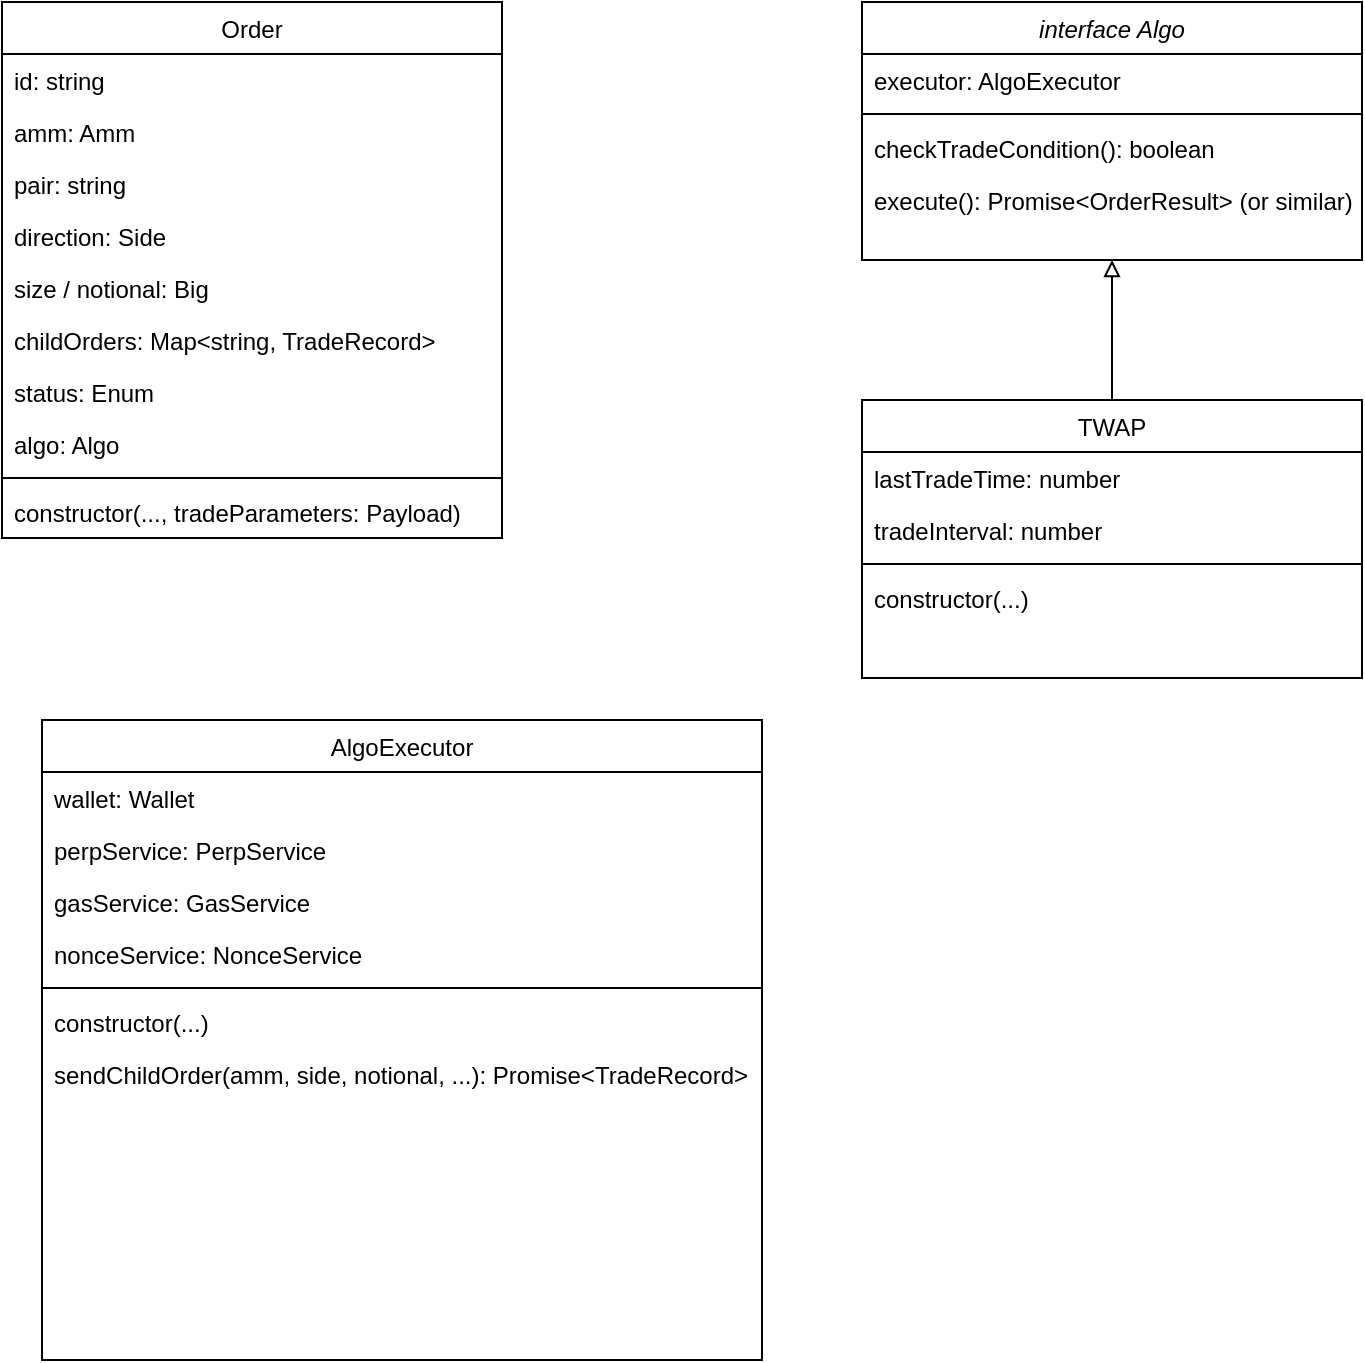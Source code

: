 <mxfile version="15.1.4" type="github">
  <diagram id="C5RBs43oDa-KdzZeNtuy" name="Page-1">
    <mxGraphModel dx="1422" dy="762" grid="1" gridSize="10" guides="1" tooltips="1" connect="1" arrows="1" fold="1" page="1" pageScale="1" pageWidth="827" pageHeight="1169" math="0" shadow="0">
      <root>
        <mxCell id="WIyWlLk6GJQsqaUBKTNV-0" />
        <mxCell id="WIyWlLk6GJQsqaUBKTNV-1" parent="WIyWlLk6GJQsqaUBKTNV-0" />
        <mxCell id="zkfFHV4jXpPFQw0GAbJ--0" value="Order" style="swimlane;fontStyle=0;align=center;verticalAlign=top;childLayout=stackLayout;horizontal=1;startSize=26;horizontalStack=0;resizeParent=1;resizeLast=0;collapsible=1;marginBottom=0;rounded=0;shadow=0;strokeWidth=1;" parent="WIyWlLk6GJQsqaUBKTNV-1" vertex="1">
          <mxGeometry x="40" y="81" width="250" height="268" as="geometry">
            <mxRectangle x="230" y="140" width="160" height="26" as="alternateBounds" />
          </mxGeometry>
        </mxCell>
        <mxCell id="zkfFHV4jXpPFQw0GAbJ--1" value="id: string" style="text;align=left;verticalAlign=top;spacingLeft=4;spacingRight=4;overflow=hidden;rotatable=0;points=[[0,0.5],[1,0.5]];portConstraint=eastwest;" parent="zkfFHV4jXpPFQw0GAbJ--0" vertex="1">
          <mxGeometry y="26" width="250" height="26" as="geometry" />
        </mxCell>
        <mxCell id="zkfFHV4jXpPFQw0GAbJ--2" value="amm: Amm" style="text;align=left;verticalAlign=top;spacingLeft=4;spacingRight=4;overflow=hidden;rotatable=0;points=[[0,0.5],[1,0.5]];portConstraint=eastwest;rounded=0;shadow=0;html=0;" parent="zkfFHV4jXpPFQw0GAbJ--0" vertex="1">
          <mxGeometry y="52" width="250" height="26" as="geometry" />
        </mxCell>
        <mxCell id="zkfFHV4jXpPFQw0GAbJ--3" value="pair: string" style="text;align=left;verticalAlign=top;spacingLeft=4;spacingRight=4;overflow=hidden;rotatable=0;points=[[0,0.5],[1,0.5]];portConstraint=eastwest;rounded=0;shadow=0;html=0;" parent="zkfFHV4jXpPFQw0GAbJ--0" vertex="1">
          <mxGeometry y="78" width="250" height="26" as="geometry" />
        </mxCell>
        <mxCell id="Do8o6o0r0_JWC6nPrM_O-4" value="direction: Side" style="text;align=left;verticalAlign=top;spacingLeft=4;spacingRight=4;overflow=hidden;rotatable=0;points=[[0,0.5],[1,0.5]];portConstraint=eastwest;rounded=0;shadow=0;html=0;" parent="zkfFHV4jXpPFQw0GAbJ--0" vertex="1">
          <mxGeometry y="104" width="250" height="26" as="geometry" />
        </mxCell>
        <mxCell id="Do8o6o0r0_JWC6nPrM_O-0" value="size / notional: Big" style="text;align=left;verticalAlign=top;spacingLeft=4;spacingRight=4;overflow=hidden;rotatable=0;points=[[0,0.5],[1,0.5]];portConstraint=eastwest;rounded=0;shadow=0;html=0;" parent="zkfFHV4jXpPFQw0GAbJ--0" vertex="1">
          <mxGeometry y="130" width="250" height="26" as="geometry" />
        </mxCell>
        <mxCell id="Do8o6o0r0_JWC6nPrM_O-2" value="childOrders: Map&lt;string, TradeRecord&gt;" style="text;align=left;verticalAlign=top;spacingLeft=4;spacingRight=4;overflow=hidden;rotatable=0;points=[[0,0.5],[1,0.5]];portConstraint=eastwest;rounded=0;shadow=0;html=0;" parent="zkfFHV4jXpPFQw0GAbJ--0" vertex="1">
          <mxGeometry y="156" width="250" height="26" as="geometry" />
        </mxCell>
        <mxCell id="Do8o6o0r0_JWC6nPrM_O-3" value="status: Enum" style="text;align=left;verticalAlign=top;spacingLeft=4;spacingRight=4;overflow=hidden;rotatable=0;points=[[0,0.5],[1,0.5]];portConstraint=eastwest;rounded=0;shadow=0;html=0;" parent="zkfFHV4jXpPFQw0GAbJ--0" vertex="1">
          <mxGeometry y="182" width="250" height="26" as="geometry" />
        </mxCell>
        <mxCell id="Do8o6o0r0_JWC6nPrM_O-1" value="algo: Algo" style="text;align=left;verticalAlign=top;spacingLeft=4;spacingRight=4;overflow=hidden;rotatable=0;points=[[0,0.5],[1,0.5]];portConstraint=eastwest;rounded=0;shadow=0;html=0;" parent="zkfFHV4jXpPFQw0GAbJ--0" vertex="1">
          <mxGeometry y="208" width="250" height="26" as="geometry" />
        </mxCell>
        <mxCell id="zkfFHV4jXpPFQw0GAbJ--4" value="" style="line;html=1;strokeWidth=1;align=left;verticalAlign=middle;spacingTop=-1;spacingLeft=3;spacingRight=3;rotatable=0;labelPosition=right;points=[];portConstraint=eastwest;" parent="zkfFHV4jXpPFQw0GAbJ--0" vertex="1">
          <mxGeometry y="234" width="250" height="8" as="geometry" />
        </mxCell>
        <mxCell id="Do8o6o0r0_JWC6nPrM_O-18" value="constructor(..., tradeParameters: Payload)" style="text;align=left;verticalAlign=top;spacingLeft=4;spacingRight=4;overflow=hidden;rotatable=0;points=[[0,0.5],[1,0.5]];portConstraint=eastwest;rounded=0;shadow=0;html=0;" parent="zkfFHV4jXpPFQw0GAbJ--0" vertex="1">
          <mxGeometry y="242" width="250" height="26" as="geometry" />
        </mxCell>
        <mxCell id="pmTCPnABv33QQTrbROxs-3" value="" style="edgeStyle=orthogonalEdgeStyle;rounded=0;orthogonalLoop=1;jettySize=auto;html=1;endArrow=block;endFill=0;exitX=0.5;exitY=0;exitDx=0;exitDy=0;" edge="1" parent="WIyWlLk6GJQsqaUBKTNV-1" source="Do8o6o0r0_JWC6nPrM_O-19" target="Do8o6o0r0_JWC6nPrM_O-5">
          <mxGeometry relative="1" as="geometry">
            <mxPoint x="595" y="280" as="sourcePoint" />
          </mxGeometry>
        </mxCell>
        <mxCell id="Do8o6o0r0_JWC6nPrM_O-5" value="interface Algo" style="swimlane;fontStyle=2;align=center;verticalAlign=top;childLayout=stackLayout;horizontal=1;startSize=26;horizontalStack=0;resizeParent=1;resizeLast=0;collapsible=1;marginBottom=0;rounded=0;shadow=0;strokeWidth=1;" parent="WIyWlLk6GJQsqaUBKTNV-1" vertex="1">
          <mxGeometry x="470" y="81" width="250" height="129" as="geometry">
            <mxRectangle x="230" y="140" width="160" height="26" as="alternateBounds" />
          </mxGeometry>
        </mxCell>
        <mxCell id="Do8o6o0r0_JWC6nPrM_O-13" value="executor: AlgoExecutor" style="text;align=left;verticalAlign=top;spacingLeft=4;spacingRight=4;overflow=hidden;rotatable=0;points=[[0,0.5],[1,0.5]];portConstraint=eastwest;rounded=0;shadow=0;html=0;" parent="Do8o6o0r0_JWC6nPrM_O-5" vertex="1">
          <mxGeometry y="26" width="250" height="26" as="geometry" />
        </mxCell>
        <mxCell id="Do8o6o0r0_JWC6nPrM_O-14" value="" style="line;html=1;strokeWidth=1;align=left;verticalAlign=middle;spacingTop=-1;spacingLeft=3;spacingRight=3;rotatable=0;labelPosition=right;points=[];portConstraint=eastwest;" parent="Do8o6o0r0_JWC6nPrM_O-5" vertex="1">
          <mxGeometry y="52" width="250" height="8" as="geometry" />
        </mxCell>
        <mxCell id="Do8o6o0r0_JWC6nPrM_O-15" value="checkTradeCondition(): boolean" style="text;align=left;verticalAlign=top;spacingLeft=4;spacingRight=4;overflow=hidden;rotatable=0;points=[[0,0.5],[1,0.5]];portConstraint=eastwest;rounded=0;shadow=0;html=0;" parent="Do8o6o0r0_JWC6nPrM_O-5" vertex="1">
          <mxGeometry y="60" width="250" height="26" as="geometry" />
        </mxCell>
        <mxCell id="Do8o6o0r0_JWC6nPrM_O-16" value="execute(): Promise&lt;OrderResult&gt; (or similar)" style="text;align=left;verticalAlign=top;spacingLeft=4;spacingRight=4;overflow=hidden;rotatable=0;points=[[0,0.5],[1,0.5]];portConstraint=eastwest;rounded=0;shadow=0;html=0;" parent="Do8o6o0r0_JWC6nPrM_O-5" vertex="1">
          <mxGeometry y="86" width="250" height="26" as="geometry" />
        </mxCell>
        <mxCell id="Do8o6o0r0_JWC6nPrM_O-19" value="TWAP" style="swimlane;fontStyle=0;align=center;verticalAlign=top;childLayout=stackLayout;horizontal=1;startSize=26;horizontalStack=0;resizeParent=1;resizeLast=0;collapsible=1;marginBottom=0;rounded=0;shadow=0;strokeWidth=1;" parent="WIyWlLk6GJQsqaUBKTNV-1" vertex="1">
          <mxGeometry x="470" y="280" width="250" height="139" as="geometry">
            <mxRectangle x="230" y="140" width="160" height="26" as="alternateBounds" />
          </mxGeometry>
        </mxCell>
        <mxCell id="Do8o6o0r0_JWC6nPrM_O-20" value="lastTradeTime: number" style="text;align=left;verticalAlign=top;spacingLeft=4;spacingRight=4;overflow=hidden;rotatable=0;points=[[0,0.5],[1,0.5]];portConstraint=eastwest;rounded=0;shadow=0;html=0;" parent="Do8o6o0r0_JWC6nPrM_O-19" vertex="1">
          <mxGeometry y="26" width="250" height="26" as="geometry" />
        </mxCell>
        <mxCell id="pmTCPnABv33QQTrbROxs-0" value="tradeInterval: number" style="text;align=left;verticalAlign=top;spacingLeft=4;spacingRight=4;overflow=hidden;rotatable=0;points=[[0,0.5],[1,0.5]];portConstraint=eastwest;rounded=0;shadow=0;html=0;" vertex="1" parent="Do8o6o0r0_JWC6nPrM_O-19">
          <mxGeometry y="52" width="250" height="26" as="geometry" />
        </mxCell>
        <mxCell id="Do8o6o0r0_JWC6nPrM_O-21" value="" style="line;html=1;strokeWidth=1;align=left;verticalAlign=middle;spacingTop=-1;spacingLeft=3;spacingRight=3;rotatable=0;labelPosition=right;points=[];portConstraint=eastwest;" parent="Do8o6o0r0_JWC6nPrM_O-19" vertex="1">
          <mxGeometry y="78" width="250" height="8" as="geometry" />
        </mxCell>
        <mxCell id="pmTCPnABv33QQTrbROxs-18" value="constructor(...)" style="text;align=left;verticalAlign=top;spacingLeft=4;spacingRight=4;overflow=hidden;rotatable=0;points=[[0,0.5],[1,0.5]];portConstraint=eastwest;rounded=0;shadow=0;html=0;" vertex="1" parent="Do8o6o0r0_JWC6nPrM_O-19">
          <mxGeometry y="86" width="250" height="26" as="geometry" />
        </mxCell>
        <mxCell id="pmTCPnABv33QQTrbROxs-4" value="AlgoExecutor" style="swimlane;fontStyle=0;align=center;verticalAlign=top;childLayout=stackLayout;horizontal=1;startSize=26;horizontalStack=0;resizeParent=1;resizeLast=0;collapsible=1;marginBottom=0;rounded=0;shadow=0;strokeWidth=1;" vertex="1" parent="WIyWlLk6GJQsqaUBKTNV-1">
          <mxGeometry x="60" y="440" width="360" height="320" as="geometry">
            <mxRectangle x="230" y="140" width="160" height="26" as="alternateBounds" />
          </mxGeometry>
        </mxCell>
        <mxCell id="pmTCPnABv33QQTrbROxs-16" value="wallet: Wallet" style="text;align=left;verticalAlign=top;spacingLeft=4;spacingRight=4;overflow=hidden;rotatable=0;points=[[0,0.5],[1,0.5]];portConstraint=eastwest;" vertex="1" parent="pmTCPnABv33QQTrbROxs-4">
          <mxGeometry y="26" width="360" height="26" as="geometry" />
        </mxCell>
        <mxCell id="pmTCPnABv33QQTrbROxs-5" value="perpService: PerpService" style="text;align=left;verticalAlign=top;spacingLeft=4;spacingRight=4;overflow=hidden;rotatable=0;points=[[0,0.5],[1,0.5]];portConstraint=eastwest;" vertex="1" parent="pmTCPnABv33QQTrbROxs-4">
          <mxGeometry y="52" width="360" height="26" as="geometry" />
        </mxCell>
        <mxCell id="pmTCPnABv33QQTrbROxs-6" value="gasService: GasService" style="text;align=left;verticalAlign=top;spacingLeft=4;spacingRight=4;overflow=hidden;rotatable=0;points=[[0,0.5],[1,0.5]];portConstraint=eastwest;rounded=0;shadow=0;html=0;" vertex="1" parent="pmTCPnABv33QQTrbROxs-4">
          <mxGeometry y="78" width="360" height="26" as="geometry" />
        </mxCell>
        <mxCell id="pmTCPnABv33QQTrbROxs-7" value="nonceService: NonceService" style="text;align=left;verticalAlign=top;spacingLeft=4;spacingRight=4;overflow=hidden;rotatable=0;points=[[0,0.5],[1,0.5]];portConstraint=eastwest;rounded=0;shadow=0;html=0;" vertex="1" parent="pmTCPnABv33QQTrbROxs-4">
          <mxGeometry y="104" width="360" height="26" as="geometry" />
        </mxCell>
        <mxCell id="pmTCPnABv33QQTrbROxs-13" value="" style="line;html=1;strokeWidth=1;align=left;verticalAlign=middle;spacingTop=-1;spacingLeft=3;spacingRight=3;rotatable=0;labelPosition=right;points=[];portConstraint=eastwest;" vertex="1" parent="pmTCPnABv33QQTrbROxs-4">
          <mxGeometry y="130" width="360" height="8" as="geometry" />
        </mxCell>
        <mxCell id="pmTCPnABv33QQTrbROxs-14" value="constructor(...)" style="text;align=left;verticalAlign=top;spacingLeft=4;spacingRight=4;overflow=hidden;rotatable=0;points=[[0,0.5],[1,0.5]];portConstraint=eastwest;rounded=0;shadow=0;html=0;" vertex="1" parent="pmTCPnABv33QQTrbROxs-4">
          <mxGeometry y="138" width="360" height="26" as="geometry" />
        </mxCell>
        <mxCell id="pmTCPnABv33QQTrbROxs-17" value="sendChildOrder(amm, side, notional, ...): Promise&lt;TradeRecord&gt;" style="text;align=left;verticalAlign=top;spacingLeft=4;spacingRight=4;overflow=hidden;rotatable=0;points=[[0,0.5],[1,0.5]];portConstraint=eastwest;rounded=0;shadow=0;html=0;" vertex="1" parent="pmTCPnABv33QQTrbROxs-4">
          <mxGeometry y="164" width="360" height="26" as="geometry" />
        </mxCell>
      </root>
    </mxGraphModel>
  </diagram>
</mxfile>
